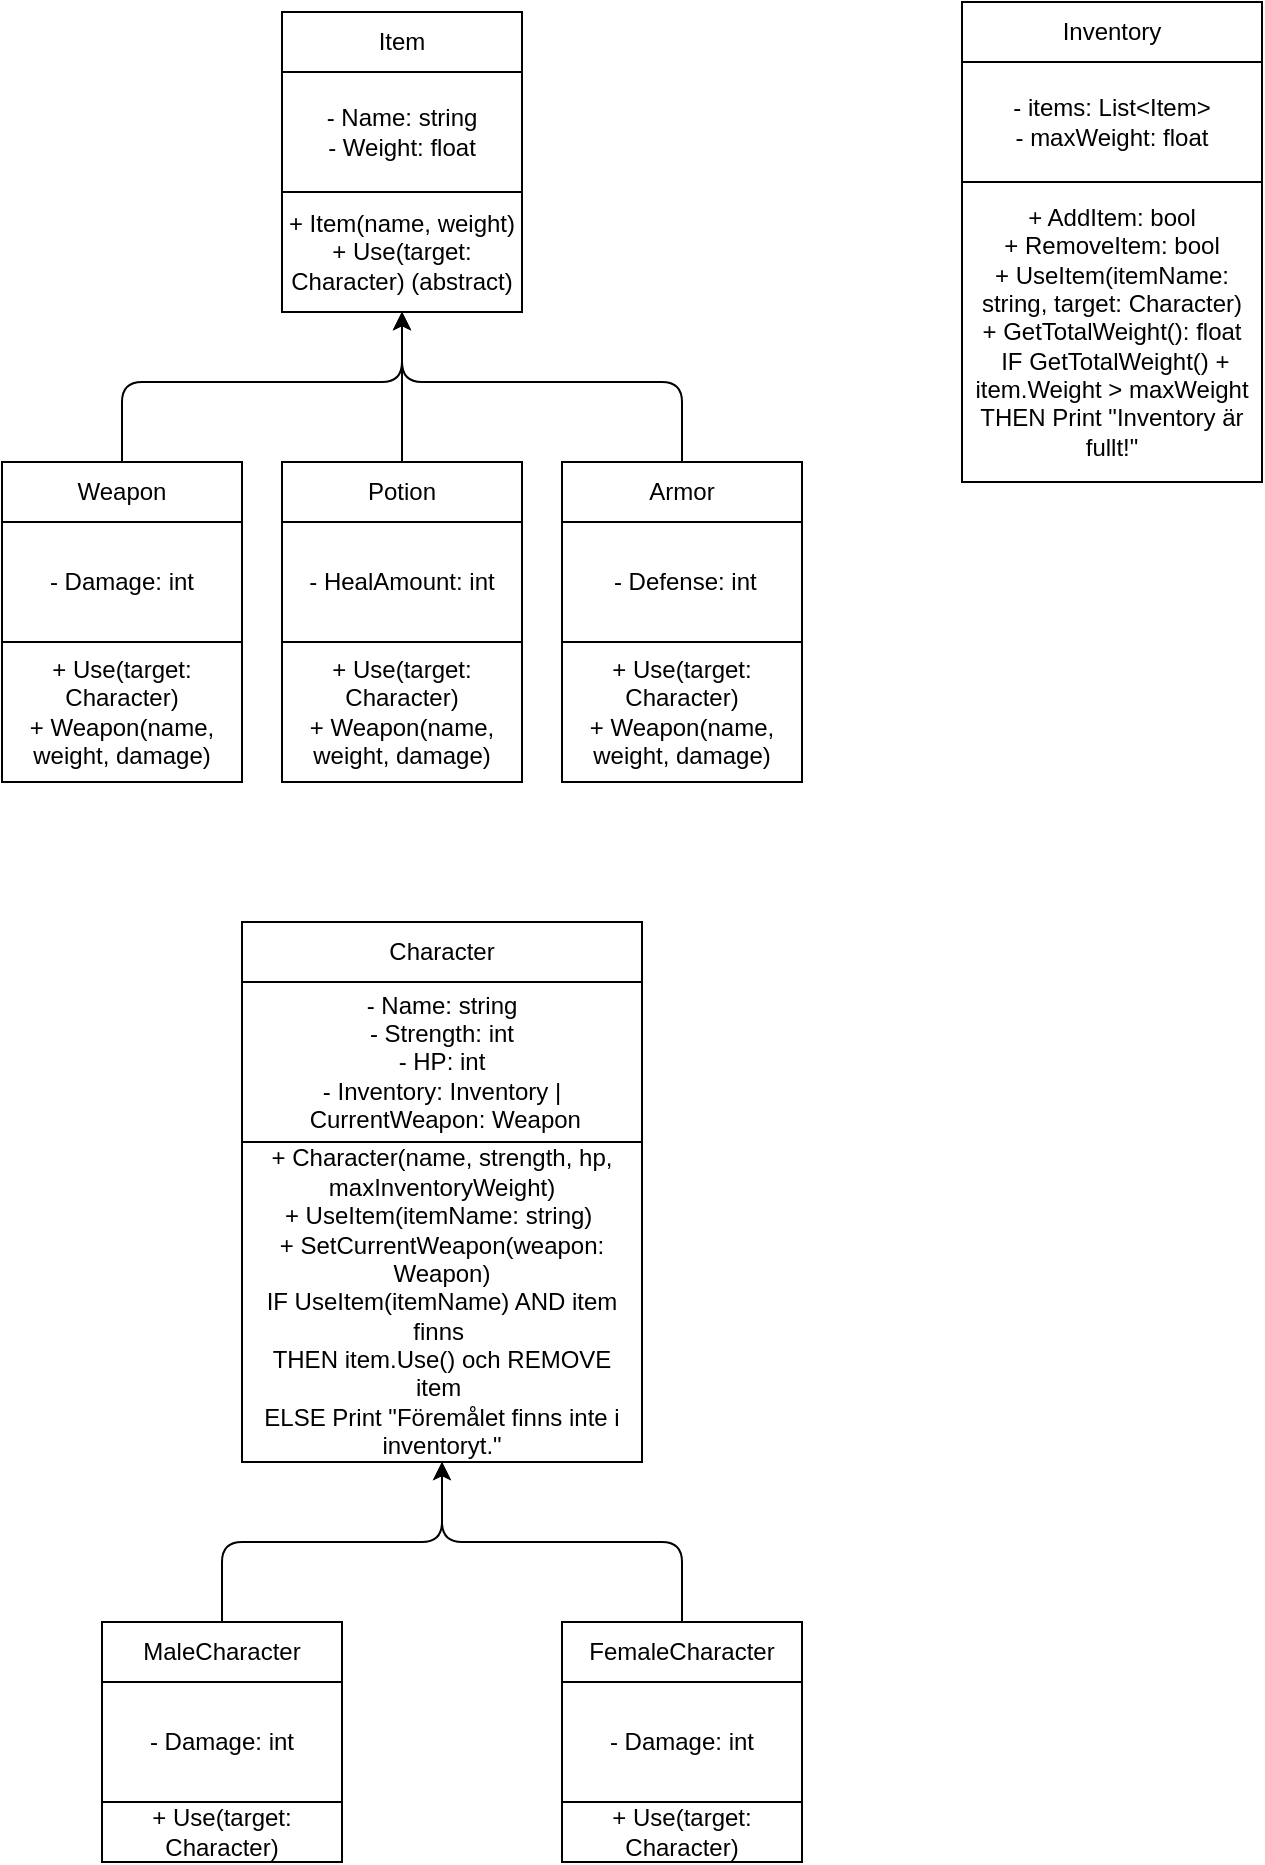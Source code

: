 <mxfile>
    <diagram id="oA_2qftPaEZkycEzTWtB" name="Page-1">
        <mxGraphModel dx="674" dy="427" grid="1" gridSize="10" guides="1" tooltips="1" connect="1" arrows="1" fold="1" page="1" pageScale="1" pageWidth="850" pageHeight="1100" math="0" shadow="0">
            <root>
                <mxCell id="0"/>
                <mxCell id="1" parent="0"/>
                <mxCell id="2" value="Item" style="rounded=0;whiteSpace=wrap;html=1;" parent="1" vertex="1">
                    <mxGeometry x="180" y="55" width="120" height="30" as="geometry"/>
                </mxCell>
                <mxCell id="3" value="+ Item(name, weight)&lt;div&gt;+ Use(target: Character) (abstract)&lt;/div&gt;" style="rounded=0;whiteSpace=wrap;html=1;" parent="1" vertex="1">
                    <mxGeometry x="180" y="145" width="120" height="60" as="geometry"/>
                </mxCell>
                <mxCell id="5" value="- &lt;span class=&quot;hljs-type&quot;&gt;Name&lt;/span&gt;: string &lt;br&gt;- Weight: &lt;span class=&quot;hljs-type&quot;&gt;float&lt;/span&gt;" style="rounded=0;whiteSpace=wrap;html=1;" parent="1" vertex="1">
                    <mxGeometry x="180" y="85" width="120" height="60" as="geometry"/>
                </mxCell>
                <mxCell id="27" style="edgeStyle=none;html=1;entryX=0.5;entryY=1;entryDx=0;entryDy=0;" parent="1" source="7" target="3" edge="1">
                    <mxGeometry relative="1" as="geometry">
                        <Array as="points">
                            <mxPoint x="100" y="240"/>
                            <mxPoint x="240" y="240"/>
                        </Array>
                    </mxGeometry>
                </mxCell>
                <mxCell id="7" value="Weapon" style="rounded=0;whiteSpace=wrap;html=1;" parent="1" vertex="1">
                    <mxGeometry x="40" y="280" width="120" height="30" as="geometry"/>
                </mxCell>
                <mxCell id="8" value="+ Use(target: &lt;span class=&quot;hljs-type&quot;&gt;Character&lt;/span&gt;)&lt;div&gt;+ Weapon(name, weight, damage)&lt;/div&gt;" style="rounded=0;whiteSpace=wrap;html=1;" parent="1" vertex="1">
                    <mxGeometry x="40" y="370" width="120" height="70" as="geometry"/>
                </mxCell>
                <mxCell id="9" value="- Damage: &lt;span class=&quot;hljs-type&quot;&gt;int&lt;/span&gt;" style="rounded=0;whiteSpace=wrap;html=1;" parent="1" vertex="1">
                    <mxGeometry x="40" y="310" width="120" height="60" as="geometry"/>
                </mxCell>
                <mxCell id="11" value="Inventory" style="rounded=0;whiteSpace=wrap;html=1;" parent="1" vertex="1">
                    <mxGeometry x="520" y="50" width="150" height="30" as="geometry"/>
                </mxCell>
                <mxCell id="12" value="+ AddItem: &lt;span class=&quot;hljs-type&quot;&gt;bool&lt;br&gt;&lt;/span&gt;+ RemoveItem: &lt;span class=&quot;hljs-type&quot;&gt;bool&lt;/span&gt; &lt;br&gt;+ UseItem(itemName: string, target: &lt;span class=&quot;hljs-type&quot;&gt;Character&lt;/span&gt;) &lt;br&gt;+ GetTotalWeight(): &lt;span class=&quot;hljs-type&quot;&gt;float&lt;/span&gt;&lt;div&gt;&lt;span class=&quot;hljs-type&quot;&gt;&lt;div&gt;&amp;nbsp;IF GetTotalWeight() + item.Weight &amp;gt; maxWeight&lt;/div&gt;&lt;div&gt;&lt;span style=&quot;background-color: transparent;&quot;&gt;THEN Print &quot;Inventory är fullt!&quot;&lt;/span&gt;&lt;/div&gt;&lt;/span&gt;&lt;/div&gt;" style="rounded=0;whiteSpace=wrap;html=1;" parent="1" vertex="1">
                    <mxGeometry x="520" y="140" width="150" height="150" as="geometry"/>
                </mxCell>
                <mxCell id="13" value="- items: List&amp;lt;Item&amp;gt; &lt;br&gt;- maxWeight: &lt;span class=&quot;hljs-type&quot;&gt;float&lt;/span&gt;" style="rounded=0;whiteSpace=wrap;html=1;" parent="1" vertex="1">
                    <mxGeometry x="520" y="80" width="150" height="60" as="geometry"/>
                </mxCell>
                <mxCell id="15" value="Character" style="rounded=0;whiteSpace=wrap;html=1;" parent="1" vertex="1">
                    <mxGeometry x="160" y="510" width="200" height="30" as="geometry"/>
                </mxCell>
                <mxCell id="16" value="&lt;div&gt;&lt;font color=&quot;#000000&quot;&gt;+ Character(name, strength, hp, maxInventoryWeight)&lt;/font&gt;&lt;/div&gt;&lt;div&gt;&lt;font color=&quot;#000000&quot;&gt;+ UseItem(itemName: string)&amp;nbsp;&lt;/font&gt;&lt;/div&gt;&lt;div&gt;&lt;font color=&quot;#000000&quot;&gt;+ SetCurrentWeapon(weapon: Weapon)&lt;/font&gt;&lt;/div&gt;&lt;div&gt;&lt;font color=&quot;#000000&quot;&gt;IF UseItem(itemName) AND item finns&amp;nbsp;&lt;/font&gt;&lt;/div&gt;&lt;div&gt;&lt;span style=&quot;background-color: transparent;&quot;&gt;THEN item.Use() och REMOVE item&amp;nbsp;&lt;/span&gt;&lt;/div&gt;&lt;div&gt;&lt;font color=&quot;#000000&quot;&gt;ELSE Print &quot;Föremålet finns inte i inventoryt.&quot;&lt;/font&gt;&lt;/div&gt;" style="rounded=0;whiteSpace=wrap;html=1;" parent="1" vertex="1">
                    <mxGeometry x="160" y="620" width="200" height="160" as="geometry"/>
                </mxCell>
                <mxCell id="17" value="- &lt;span class=&quot;hljs-type&quot;&gt;Name&lt;/span&gt;: string&lt;br&gt;- Strength: &lt;span class=&quot;hljs-type&quot;&gt;int&lt;/span&gt; &lt;br&gt;- HP: &lt;span class=&quot;hljs-type&quot;&gt;int&lt;/span&gt; &lt;br&gt;- Inventory: Inventory |&amp;nbsp;CurrentWeapon: Weapon" style="rounded=0;whiteSpace=wrap;html=1;" parent="1" vertex="1">
                    <mxGeometry x="160" y="540" width="200" height="80" as="geometry"/>
                </mxCell>
                <mxCell id="41" style="edgeStyle=none;html=1;entryX=0.5;entryY=1;entryDx=0;entryDy=0;" edge="1" parent="1" source="18" target="16">
                    <mxGeometry relative="1" as="geometry">
                        <Array as="points">
                            <mxPoint x="150" y="820"/>
                            <mxPoint x="260" y="820"/>
                        </Array>
                    </mxGeometry>
                </mxCell>
                <mxCell id="18" value="MaleCharacter" style="rounded=0;whiteSpace=wrap;html=1;" parent="1" vertex="1">
                    <mxGeometry x="90" y="860" width="120" height="30" as="geometry"/>
                </mxCell>
                <mxCell id="19" value="+ Use(target: &lt;span class=&quot;hljs-type&quot;&gt;Character&lt;/span&gt;)" style="rounded=0;whiteSpace=wrap;html=1;" parent="1" vertex="1">
                    <mxGeometry x="90" y="950" width="120" height="30" as="geometry"/>
                </mxCell>
                <mxCell id="20" value="- Damage: &lt;span class=&quot;hljs-type&quot;&gt;int&lt;/span&gt;" style="rounded=0;whiteSpace=wrap;html=1;" parent="1" vertex="1">
                    <mxGeometry x="90" y="890" width="120" height="60" as="geometry"/>
                </mxCell>
                <mxCell id="42" style="edgeStyle=none;html=1;" edge="1" parent="1" source="21">
                    <mxGeometry relative="1" as="geometry">
                        <mxPoint x="260" y="780" as="targetPoint"/>
                        <Array as="points">
                            <mxPoint x="380" y="820"/>
                            <mxPoint x="260" y="820"/>
                        </Array>
                    </mxGeometry>
                </mxCell>
                <mxCell id="21" value="FemaleCharacter" style="rounded=0;whiteSpace=wrap;html=1;" parent="1" vertex="1">
                    <mxGeometry x="320" y="860" width="120" height="30" as="geometry"/>
                </mxCell>
                <mxCell id="22" value="+ Use(target: &lt;span class=&quot;hljs-type&quot;&gt;Character&lt;/span&gt;)" style="rounded=0;whiteSpace=wrap;html=1;" parent="1" vertex="1">
                    <mxGeometry x="320" y="950" width="120" height="30" as="geometry"/>
                </mxCell>
                <mxCell id="23" value="- Damage: &lt;span class=&quot;hljs-type&quot;&gt;int&lt;/span&gt;" style="rounded=0;whiteSpace=wrap;html=1;" parent="1" vertex="1">
                    <mxGeometry x="320" y="890" width="120" height="60" as="geometry"/>
                </mxCell>
                <mxCell id="38" style="edgeStyle=none;html=1;entryX=0.5;entryY=1;entryDx=0;entryDy=0;" parent="1" source="31" target="3" edge="1">
                    <mxGeometry relative="1" as="geometry"/>
                </mxCell>
                <mxCell id="31" value="Potion" style="rounded=0;whiteSpace=wrap;html=1;" parent="1" vertex="1">
                    <mxGeometry x="180" y="280" width="120" height="30" as="geometry"/>
                </mxCell>
                <mxCell id="32" value="+ Use(target: &lt;span class=&quot;hljs-type&quot;&gt;Character&lt;/span&gt;)&lt;div&gt;+ Weapon(name, weight, damage)&lt;/div&gt;" style="rounded=0;whiteSpace=wrap;html=1;" parent="1" vertex="1">
                    <mxGeometry x="180" y="370" width="120" height="70" as="geometry"/>
                </mxCell>
                <mxCell id="33" value="- HealAmount: int" style="rounded=0;whiteSpace=wrap;html=1;" parent="1" vertex="1">
                    <mxGeometry x="180" y="310" width="120" height="60" as="geometry"/>
                </mxCell>
                <mxCell id="39" style="edgeStyle=none;html=1;entryX=0.5;entryY=1;entryDx=0;entryDy=0;" parent="1" source="35" target="3" edge="1">
                    <mxGeometry relative="1" as="geometry">
                        <Array as="points">
                            <mxPoint x="380" y="240"/>
                            <mxPoint x="240" y="240"/>
                        </Array>
                    </mxGeometry>
                </mxCell>
                <mxCell id="35" value="Armor" style="rounded=0;whiteSpace=wrap;html=1;" parent="1" vertex="1">
                    <mxGeometry x="320" y="280" width="120" height="30" as="geometry"/>
                </mxCell>
                <mxCell id="36" value="+ Use(target: &lt;span class=&quot;hljs-type&quot;&gt;Character&lt;/span&gt;)&lt;div&gt;+ Weapon(name, weight, damage)&lt;/div&gt;" style="rounded=0;whiteSpace=wrap;html=1;" parent="1" vertex="1">
                    <mxGeometry x="320" y="370" width="120" height="70" as="geometry"/>
                </mxCell>
                <mxCell id="37" value="&amp;nbsp;- Defense: int" style="rounded=0;whiteSpace=wrap;html=1;" parent="1" vertex="1">
                    <mxGeometry x="320" y="310" width="120" height="60" as="geometry"/>
                </mxCell>
            </root>
        </mxGraphModel>
    </diagram>
</mxfile>